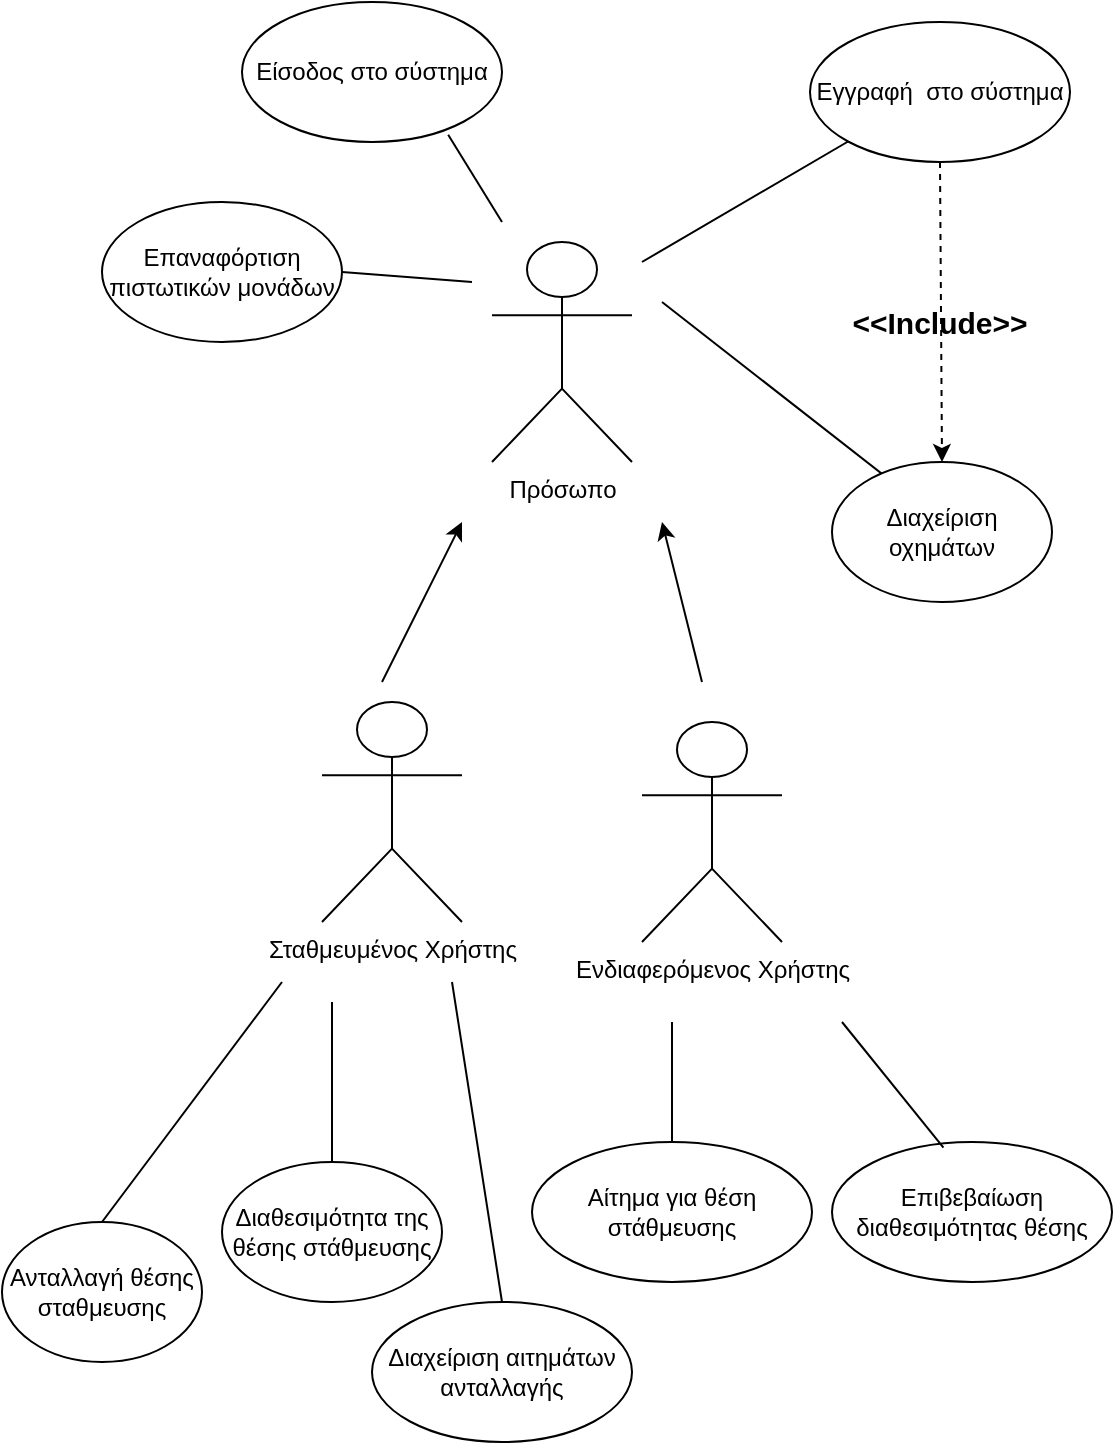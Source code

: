 <mxfile version="12.9.3" type="device"><diagram id="TxH1lSFSpKP5v5a4Rnmv" name="Page-1"><mxGraphModel dx="1086" dy="806" grid="1" gridSize="10" guides="1" tooltips="1" connect="1" arrows="1" fold="1" page="1" pageScale="1" pageWidth="850" pageHeight="1100" math="0" shadow="0"><root><mxCell id="0"/><mxCell id="1" parent="0"/><mxCell id="CzbgCsO2vzyi1CBRhBZe-1" value="Πρόσωπο" style="shape=umlActor;verticalLabelPosition=bottom;labelBackgroundColor=#ffffff;verticalAlign=top;html=1;outlineConnect=0;" vertex="1" parent="1"><mxGeometry x="415" y="320" width="70" height="110" as="geometry"/></mxCell><mxCell id="CzbgCsO2vzyi1CBRhBZe-2" value="Σταθμευμένος Χρήστης" style="shape=umlActor;verticalLabelPosition=bottom;labelBackgroundColor=#ffffff;verticalAlign=top;html=1;outlineConnect=0;" vertex="1" parent="1"><mxGeometry x="330" y="550" width="70" height="110" as="geometry"/></mxCell><mxCell id="CzbgCsO2vzyi1CBRhBZe-3" value="Ενδιαφερόμενος Χρήστης" style="shape=umlActor;verticalLabelPosition=bottom;labelBackgroundColor=#ffffff;verticalAlign=top;html=1;outlineConnect=0;" vertex="1" parent="1"><mxGeometry x="490" y="560" width="70" height="110" as="geometry"/></mxCell><mxCell id="CzbgCsO2vzyi1CBRhBZe-4" value="" style="endArrow=classic;html=1;" edge="1" parent="1"><mxGeometry width="50" height="50" relative="1" as="geometry"><mxPoint x="360" y="540" as="sourcePoint"/><mxPoint x="400" y="460" as="targetPoint"/></mxGeometry></mxCell><mxCell id="CzbgCsO2vzyi1CBRhBZe-5" value="" style="endArrow=classic;html=1;" edge="1" parent="1"><mxGeometry width="50" height="50" relative="1" as="geometry"><mxPoint x="520" y="540" as="sourcePoint"/><mxPoint x="500" y="460" as="targetPoint"/></mxGeometry></mxCell><mxCell id="CzbgCsO2vzyi1CBRhBZe-6" value="" style="endArrow=none;html=1;entryX=0;entryY=1;entryDx=0;entryDy=0;" edge="1" parent="1" target="CzbgCsO2vzyi1CBRhBZe-7"><mxGeometry width="50" height="50" relative="1" as="geometry"><mxPoint x="490" y="330" as="sourcePoint"/><mxPoint x="555" y="260" as="targetPoint"/></mxGeometry></mxCell><mxCell id="CzbgCsO2vzyi1CBRhBZe-7" value="Εγγραφή&amp;nbsp; στο σύστημα" style="ellipse;whiteSpace=wrap;html=1;" vertex="1" parent="1"><mxGeometry x="574" y="210" width="130" height="70" as="geometry"/></mxCell><mxCell id="CzbgCsO2vzyi1CBRhBZe-8" value="" style="endArrow=none;html=1;exitX=1;exitY=0.5;exitDx=0;exitDy=0;" edge="1" parent="1" source="CzbgCsO2vzyi1CBRhBZe-9"><mxGeometry width="50" height="50" relative="1" as="geometry"><mxPoint x="535" y="800" as="sourcePoint"/><mxPoint x="405" y="340" as="targetPoint"/></mxGeometry></mxCell><mxCell id="CzbgCsO2vzyi1CBRhBZe-9" value="Επαναφόρτιση πιστωτικών μονάδων" style="ellipse;whiteSpace=wrap;html=1;" vertex="1" parent="1"><mxGeometry x="220" y="300" width="120" height="70" as="geometry"/></mxCell><mxCell id="CzbgCsO2vzyi1CBRhBZe-10" value="" style="endArrow=none;html=1;entryX=0.793;entryY=0.948;entryDx=0;entryDy=0;entryPerimeter=0;" edge="1" parent="1" target="CzbgCsO2vzyi1CBRhBZe-11"><mxGeometry width="50" height="50" relative="1" as="geometry"><mxPoint x="420" y="310" as="sourcePoint"/><mxPoint x="455" y="240" as="targetPoint"/></mxGeometry></mxCell><mxCell id="CzbgCsO2vzyi1CBRhBZe-11" value="Είσοδος στο σύστημα" style="ellipse;whiteSpace=wrap;html=1;" vertex="1" parent="1"><mxGeometry x="290" y="200" width="130" height="70" as="geometry"/></mxCell><mxCell id="CzbgCsO2vzyi1CBRhBZe-12" value="Αίτημα για θέση στάθμευσης" style="ellipse;whiteSpace=wrap;html=1;" vertex="1" parent="1"><mxGeometry x="435" y="770" width="140" height="70" as="geometry"/></mxCell><mxCell id="CzbgCsO2vzyi1CBRhBZe-13" value="" style="endArrow=none;html=1;exitX=0.5;exitY=0;exitDx=0;exitDy=0;" edge="1" parent="1" source="CzbgCsO2vzyi1CBRhBZe-12"><mxGeometry width="50" height="50" relative="1" as="geometry"><mxPoint x="550" y="770" as="sourcePoint"/><mxPoint x="505" y="710" as="targetPoint"/></mxGeometry></mxCell><mxCell id="CzbgCsO2vzyi1CBRhBZe-14" value="" style="endArrow=none;html=1;exitX=0.5;exitY=0;exitDx=0;exitDy=0;" edge="1" parent="1" source="CzbgCsO2vzyi1CBRhBZe-15"><mxGeometry width="50" height="50" relative="1" as="geometry"><mxPoint x="160" y="770" as="sourcePoint"/><mxPoint x="395" y="690" as="targetPoint"/></mxGeometry></mxCell><mxCell id="CzbgCsO2vzyi1CBRhBZe-15" value="Διαχείριση αιτημάτων ανταλλαγής" style="ellipse;whiteSpace=wrap;html=1;" vertex="1" parent="1"><mxGeometry x="355" y="850" width="130" height="70" as="geometry"/></mxCell><mxCell id="CzbgCsO2vzyi1CBRhBZe-16" value="" style="endArrow=none;html=1;exitX=0.5;exitY=0;exitDx=0;exitDy=0;" edge="1" parent="1" source="CzbgCsO2vzyi1CBRhBZe-17"><mxGeometry width="50" height="50" relative="1" as="geometry"><mxPoint x="230" y="780" as="sourcePoint"/><mxPoint x="335" y="700" as="targetPoint"/></mxGeometry></mxCell><mxCell id="CzbgCsO2vzyi1CBRhBZe-17" value="Διαθεσιμότητα της θέσης στάθμευσης" style="ellipse;whiteSpace=wrap;html=1;" vertex="1" parent="1"><mxGeometry x="280" y="780" width="110" height="70" as="geometry"/></mxCell><mxCell id="CzbgCsO2vzyi1CBRhBZe-18" value="" style="endArrow=none;html=1;exitX=1;exitY=1;exitDx=0;exitDy=0;" edge="1" parent="1" source="CzbgCsO2vzyi1CBRhBZe-19"><mxGeometry width="50" height="50" relative="1" as="geometry"><mxPoint x="325" y="290" as="sourcePoint"/><mxPoint x="500" y="350" as="targetPoint"/></mxGeometry></mxCell><mxCell id="CzbgCsO2vzyi1CBRhBZe-19" value="Διαχείριση οχημάτων" style="ellipse;whiteSpace=wrap;html=1;" vertex="1" parent="1"><mxGeometry x="585" y="430" width="110" height="70" as="geometry"/></mxCell><mxCell id="CzbgCsO2vzyi1CBRhBZe-20" value="" style="endArrow=classic;html=1;dashed=1;exitX=0.5;exitY=1;exitDx=0;exitDy=0;entryX=0.5;entryY=0;entryDx=0;entryDy=0;" edge="1" parent="1" source="CzbgCsO2vzyi1CBRhBZe-7" target="CzbgCsO2vzyi1CBRhBZe-19"><mxGeometry width="50" height="50" relative="1" as="geometry"><mxPoint x="620" y="400" as="sourcePoint"/><mxPoint x="670" y="350" as="targetPoint"/></mxGeometry></mxCell><mxCell id="CzbgCsO2vzyi1CBRhBZe-21" value="&lt;b&gt;&lt;font style=&quot;font-size: 15px&quot;&gt;&amp;lt;&amp;lt;Include&amp;gt;&amp;gt;&lt;/font&gt;&lt;/b&gt;" style="text;html=1;strokeColor=none;fillColor=none;align=center;verticalAlign=middle;whiteSpace=wrap;rounded=0;" vertex="1" parent="1"><mxGeometry x="619" y="350" width="40" height="20" as="geometry"/></mxCell><mxCell id="CzbgCsO2vzyi1CBRhBZe-22" value="&lt;span style=&quot;text-align: left&quot;&gt;Ανταλλαγή θέσης σταθμευσης&lt;/span&gt;" style="ellipse;whiteSpace=wrap;html=1;" vertex="1" parent="1"><mxGeometry x="170" y="810" width="100" height="70" as="geometry"/></mxCell><mxCell id="CzbgCsO2vzyi1CBRhBZe-23" value="" style="endArrow=none;html=1;exitX=0.5;exitY=0;exitDx=0;exitDy=0;" edge="1" parent="1" source="CzbgCsO2vzyi1CBRhBZe-22"><mxGeometry width="50" height="50" relative="1" as="geometry"><mxPoint x="230" y="790" as="sourcePoint"/><mxPoint x="310" y="690" as="targetPoint"/></mxGeometry></mxCell><mxCell id="CzbgCsO2vzyi1CBRhBZe-24" value="&lt;span style=&quot;text-align: left ; white-space: nowrap&quot;&gt;Επιβεβαίωση &lt;br&gt;διαθεσιμότητας θέσης&lt;/span&gt;" style="ellipse;whiteSpace=wrap;html=1;" vertex="1" parent="1"><mxGeometry x="585" y="770" width="140" height="70" as="geometry"/></mxCell><mxCell id="CzbgCsO2vzyi1CBRhBZe-25" value="" style="endArrow=none;html=1;entryX=0.398;entryY=0.04;entryDx=0;entryDy=0;entryPerimeter=0;" edge="1" parent="1" target="CzbgCsO2vzyi1CBRhBZe-24"><mxGeometry width="50" height="50" relative="1" as="geometry"><mxPoint x="590" y="710" as="sourcePoint"/><mxPoint x="720" y="680" as="targetPoint"/></mxGeometry></mxCell></root></mxGraphModel></diagram></mxfile>